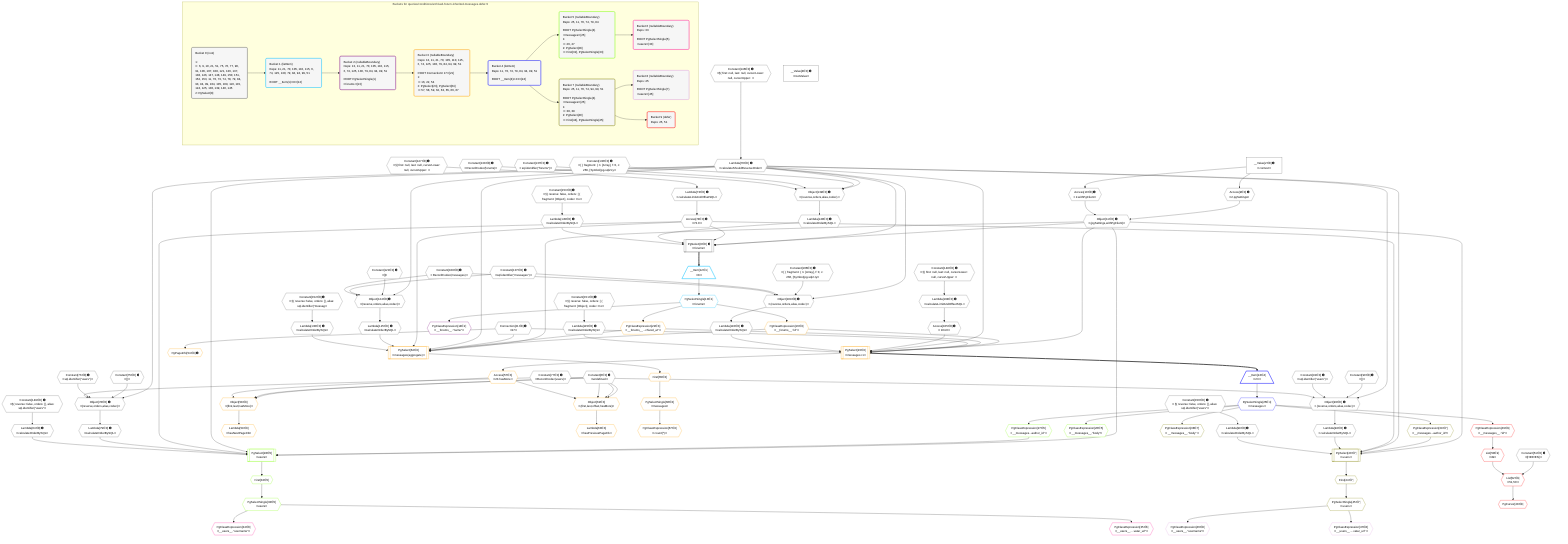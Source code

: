 %%{init: {'themeVariables': { 'fontSize': '12px'}}}%%
graph TD
    classDef path fill:#eee,stroke:#000,color:#000
    classDef plan fill:#fff,stroke-width:1px,color:#000
    classDef itemplan fill:#fff,stroke-width:2px,color:#000
    classDef unbatchedplan fill:#dff,stroke-width:1px,color:#000
    classDef sideeffectplan fill:#fcc,stroke-width:2px,color:#000
    classDef bucket fill:#f6f6f6,color:#000,stroke-width:2px,text-align:left


    %% plan dependencies
    PgSelect8[["PgSelect[8∈0] ➊<br />ᐸforumsᐳ"]]:::plan
    Object11{{"Object[11∈0] ➊<br />ᐸ{pgSettings,withPgClient}ᐳ"}}:::plan
    Lambda70{{"Lambda[70∈0] ➊<br />ᐸcalculateShouldReverseOrderᐳ"}}:::plan
    Access74{{"Access[74∈0] ➊<br />ᐸ73.0ᐳ"}}:::plan
    Lambda140{{"Lambda[140∈0] ➊<br />ᐸcalculateOrderBySQLᐳ"}}:::plan
    Lambda145{{"Lambda[145∈0] ➊<br />ᐸcalculateOrderBySQLᐳ"}}:::plan
    Object11 & Lambda70 & Access74 & Lambda140 & Lambda145 --> PgSelect8
    Object78{{"Object[78∈0] ➊<br />ᐸ{reverse,orders,alias,codec}ᐳ"}}:::plan
    Constant75{{"Constant[75∈0] ➊<br />ᐸ[]ᐳ"}}:::plan
    Constant76{{"Constant[76∈0] ➊<br />ᐸsql.identifier(”users”)ᐳ"}}:::plan
    Constant77{{"Constant[77∈0] ➊<br />ᐸRecordCodec(users)ᐳ"}}:::plan
    Lambda70 & Constant75 & Constant76 & Constant77 --> Object78
    Object93{{"Object[93∈0] ➊<br />ᐸ{reverse,orders,alias,codec}ᐳ"}}:::plan
    Constant90{{"Constant[90∈0] ➊<br />ᐸ[]ᐳ"}}:::plan
    Constant91{{"Constant[91∈0] ➊<br />ᐸsql.identifier(”users”)ᐳ"}}:::plan
    Lambda70 & Constant90 & Constant91 & Constant77 --> Object93
    Object109{{"Object[109∈0] ➊<br />ᐸ{reverse,orders,alias,codec}ᐳ"}}:::plan
    Constant106{{"Constant[106∈0] ➊<br />ᐸ[ { fragment: { n: [Array], f: 0, c: 266, [Symbol(pg-sql2-tyᐳ"}}:::plan
    Constant107{{"Constant[107∈0] ➊<br />ᐸsql.identifier(”messages”)ᐳ"}}:::plan
    Constant108{{"Constant[108∈0] ➊<br />ᐸRecordCodec(messages)ᐳ"}}:::plan
    Lambda70 & Constant106 & Constant107 & Constant108 --> Object109
    Object124{{"Object[124∈0] ➊<br />ᐸ{reverse,orders,alias,codec}ᐳ"}}:::plan
    Constant121{{"Constant[121∈0] ➊<br />ᐸ[]ᐳ"}}:::plan
    Lambda70 & Constant121 & Constant107 & Constant108 --> Object124
    Object139{{"Object[139∈0] ➊<br />ᐸ{reverse,orders,alias,codec}ᐳ"}}:::plan
    Constant136{{"Constant[136∈0] ➊<br />ᐸ[ { fragment: { n: [Array], f: 0, c: 266, [Symbol(pg-sql2-tyᐳ"}}:::plan
    Constant137{{"Constant[137∈0] ➊<br />ᐸsql.identifier(”forums”)ᐳ"}}:::plan
    Constant138{{"Constant[138∈0] ➊<br />ᐸRecordCodec(forums)ᐳ"}}:::plan
    Lambda70 & Constant136 & Constant137 & Constant138 --> Object139
    Access9{{"Access[9∈0] ➊<br />ᐸ2.pgSettingsᐳ"}}:::plan
    Access10{{"Access[10∈0] ➊<br />ᐸ2.withPgClientᐳ"}}:::plan
    Access9 & Access10 --> Object11
    __Value2["__Value[2∈0] ➊<br />ᐸcontextᐳ"]:::plan
    __Value2 --> Access9
    __Value2 --> Access10
    Constant146{{"Constant[146∈0] ➊<br />ᐸ§{ first: null, last: null, cursorLower: null, cursorUpper: ᐳ"}}:::plan
    Constant146 --> Lambda70
    Lambda73{{"Lambda[73∈0] ➊<br />ᐸcalculateLimitAndOffsetSQLᐳ"}}:::plan
    Constant147{{"Constant[147∈0] ➊<br />ᐸ§{ first: null, last: null, cursorLower: null, cursorUpper: ᐳ"}}:::plan
    Constant147 --> Lambda73
    Lambda73 --> Access74
    Lambda79{{"Lambda[79∈0] ➊<br />ᐸcalculateOrderBySQLᐳ"}}:::plan
    Object78 --> Lambda79
    Lambda84{{"Lambda[84∈0] ➊<br />ᐸcalculateOrderBySQLᐳ"}}:::plan
    Constant149{{"Constant[149∈0] ➊<br />ᐸ§{ reverse: false, orders: [], alias: sql.identifier(”users”ᐳ"}}:::plan
    Constant149 --> Lambda84
    Lambda94{{"Lambda[94∈0] ➊<br />ᐸcalculateOrderBySQLᐳ"}}:::plan
    Object93 --> Lambda94
    Lambda99{{"Lambda[99∈0] ➊<br />ᐸcalculateOrderBySQLᐳ"}}:::plan
    Constant150{{"Constant[150∈0] ➊<br />ᐸ§{ reverse: false, orders: [], alias: sql.identifier(”users”ᐳ"}}:::plan
    Constant150 --> Lambda99
    Lambda104{{"Lambda[104∈0] ➊<br />ᐸcalculateLimitAndOffsetSQLᐳ"}}:::plan
    Constant148{{"Constant[148∈0] ➊<br />ᐸ§{ first: null, last: null, cursorLower: null, cursorUpper: ᐳ"}}:::plan
    Constant148 --> Lambda104
    Access105{{"Access[105∈0] ➊<br />ᐸ104.0ᐳ"}}:::plan
    Lambda104 --> Access105
    Lambda110{{"Lambda[110∈0] ➊<br />ᐸcalculateOrderBySQLᐳ"}}:::plan
    Object109 --> Lambda110
    Lambda115{{"Lambda[115∈0] ➊<br />ᐸcalculateOrderBySQLᐳ"}}:::plan
    Constant151{{"Constant[151∈0] ➊<br />ᐸ§{ reverse: false, orders: [ { fragment: [Object], codec: Coᐳ"}}:::plan
    Constant151 --> Lambda115
    Lambda125{{"Lambda[125∈0] ➊<br />ᐸcalculateOrderBySQLᐳ"}}:::plan
    Object124 --> Lambda125
    Lambda130{{"Lambda[130∈0] ➊<br />ᐸcalculateOrderBySQLᐳ"}}:::plan
    Constant152{{"Constant[152∈0] ➊<br />ᐸ§{ reverse: false, orders: [], alias: sql.identifier(”messagᐳ"}}:::plan
    Constant152 --> Lambda130
    Object139 --> Lambda140
    Constant153{{"Constant[153∈0] ➊<br />ᐸ§{ reverse: false, orders: [ { fragment: [Object], codec: Coᐳ"}}:::plan
    Constant153 --> Lambda145
    __Value4["__Value[4∈0] ➊<br />ᐸrootValueᐳ"]:::plan
    Constant6{{"Constant[6∈0] ➊<br />ᐸundefinedᐳ"}}:::plan
    Connection21{{"Connection[21∈0] ➊<br />ᐸ17ᐳ"}}:::plan
    Constant51{{"Constant[51∈0] ➊<br />ᐸ[HIDDEN]ᐳ"}}:::plan
    __Item12[/"__Item[12∈1]<br />ᐸ8ᐳ"\]:::itemplan
    PgSelect8 ==> __Item12
    PgSelectSingle13{{"PgSelectSingle[13∈1]<br />ᐸforumsᐳ"}}:::plan
    __Item12 --> PgSelectSingle13
    PgClassExpression14{{"PgClassExpression[14∈2]<br />ᐸ__forums__.”name”ᐳ"}}:::plan
    PgSelectSingle13 --> PgClassExpression14
    PgSelect23[["PgSelect[23∈3]<br />ᐸmessages+1ᐳ"]]:::plan
    PgClassExpression16{{"PgClassExpression[16∈3]<br />ᐸ__forums__.”id”ᐳ"}}:::plan
    PgClassExpression22{{"PgClassExpression[22∈3]<br />ᐸ__forums__...chived_at”ᐳ"}}:::plan
    Object11 & PgClassExpression16 & PgClassExpression22 & Connection21 & Lambda70 & Access105 & Lambda110 & Lambda115 --> PgSelect23
    PgSelect64[["PgSelect[64∈3]<br />ᐸmessages(aggregate)ᐳ"]]:::plan
    Object11 & PgClassExpression16 & PgClassExpression22 & Connection21 & Lambda70 & Access74 & Lambda125 & Lambda130 --> PgSelect64
    Object62{{"Object[62∈3]<br />ᐸ{first,last,offset,hasMore}ᐳ"}}:::plan
    Access57{{"Access[57∈3]<br />ᐸ23.hasMoreᐳ"}}:::plan
    Constant6 & Constant6 & Constant6 & Access57 --> Object62
    Object58{{"Object[58∈3]<br />ᐸ{first,last,hasMore}ᐳ"}}:::plan
    Constant6 & Constant6 & Access57 --> Object58
    PgSelectSingle13 --> PgClassExpression16
    PgSelectSingle13 --> PgClassExpression22
    PgPageInfo54{{"PgPageInfo[54∈3] ➊"}}:::plan
    Connection21 --> PgPageInfo54
    PgSelect23 --> Access57
    Lambda59{{"Lambda[59∈3]<br />ᐸhasNextPageCbᐳ"}}:::plan
    Object58 --> Lambda59
    Lambda63{{"Lambda[63∈3]<br />ᐸhasPreviousPageCbᐳ"}}:::plan
    Object62 --> Lambda63
    First65{{"First[65∈3]"}}:::plan
    PgSelect64 --> First65
    PgSelectSingle66{{"PgSelectSingle[66∈3]<br />ᐸmessagesᐳ"}}:::plan
    First65 --> PgSelectSingle66
    PgClassExpression67{{"PgClassExpression[67∈3]<br />ᐸcount(*)ᐳ"}}:::plan
    PgSelectSingle66 --> PgClassExpression67
    __Item24[/"__Item[24∈4]<br />ᐸ23ᐳ"\]:::itemplan
    PgSelect23 ==> __Item24
    PgSelectSingle25{{"PgSelectSingle[25∈4]<br />ᐸmessagesᐳ"}}:::plan
    __Item24 --> PgSelectSingle25
    PgSelect28[["PgSelect[28∈5]<br />ᐸusersᐳ"]]:::plan
    PgClassExpression27{{"PgClassExpression[27∈5]<br />ᐸ__messages...author_id”ᐳ"}}:::plan
    Object11 & PgClassExpression27 & Lambda70 & Access74 & Lambda79 & Lambda84 --> PgSelect28
    PgClassExpression26{{"PgClassExpression[26∈5]<br />ᐸ__messages__.”body”ᐳ"}}:::plan
    PgSelectSingle25 --> PgClassExpression26
    PgSelectSingle25 --> PgClassExpression27
    First32{{"First[32∈5]"}}:::plan
    PgSelect28 --> First32
    PgSelectSingle33{{"PgSelectSingle[33∈5]<br />ᐸusersᐳ"}}:::plan
    First32 --> PgSelectSingle33
    PgClassExpression34{{"PgClassExpression[34∈6]<br />ᐸ__users__.”username”ᐳ"}}:::plan
    PgSelectSingle33 --> PgClassExpression34
    PgClassExpression35{{"PgClassExpression[35∈6]<br />ᐸ__users__....vatar_url”ᐳ"}}:::plan
    PgSelectSingle33 --> PgClassExpression35
    PgSelect40[["PgSelect[40∈7]<br />ᐸusersᐳ"]]:::plan
    PgClassExpression39{{"PgClassExpression[39∈7]<br />ᐸ__messages...author_id”ᐳ"}}:::plan
    Object11 & PgClassExpression39 & Lambda70 & Access74 & Lambda94 & Lambda99 --> PgSelect40
    PgClassExpression38{{"PgClassExpression[38∈7]<br />ᐸ__messages__.”body”ᐳ"}}:::plan
    PgSelectSingle25 --> PgClassExpression38
    PgSelectSingle25 --> PgClassExpression39
    First44{{"First[44∈7]"}}:::plan
    PgSelect40 --> First44
    PgSelectSingle45{{"PgSelectSingle[45∈7]<br />ᐸusersᐳ"}}:::plan
    First44 --> PgSelectSingle45
    PgClassExpression46{{"PgClassExpression[46∈8]<br />ᐸ__users__.”username”ᐳ"}}:::plan
    PgSelectSingle45 --> PgClassExpression46
    PgClassExpression47{{"PgClassExpression[47∈8]<br />ᐸ__users__....vatar_url”ᐳ"}}:::plan
    PgSelectSingle45 --> PgClassExpression47
    List52{{"List[52∈9]<br />ᐸ51,50ᐳ"}}:::plan
    List50{{"List[50∈9]<br />ᐸ49ᐳ"}}:::plan
    Constant51 & List50 --> List52
    PgCursor48{{"PgCursor[48∈9]"}}:::plan
    List52 --> PgCursor48
    PgClassExpression49{{"PgClassExpression[49∈9]<br />ᐸ__messages__.”id”ᐳ"}}:::plan
    PgSelectSingle25 --> PgClassExpression49
    PgClassExpression49 --> List50

    %% define steps

    subgraph "Buckets for queries/conditions/archived-forum-inherited-messages.defer-5"
    Bucket0("Bucket 0 (root)<br /><br />1: <br />ᐳ: 6, 9, 10, 21, 51, 75, 76, 77, 90, 91, 106, 107, 108, 121, 136, 137, 138, 146, 147, 148, 149, 150, 151, 152, 153, 11, 70, 73, 74, 78, 79, 84, 93, 94, 99, 104, 105, 109, 110, 115, 124, 125, 130, 139, 140, 145<br />2: PgSelect[8]"):::bucket
    classDef bucket0 stroke:#696969
    class Bucket0,__Value2,__Value4,Constant6,PgSelect8,Access9,Access10,Object11,Connection21,Constant51,Lambda70,Lambda73,Access74,Constant75,Constant76,Constant77,Object78,Lambda79,Lambda84,Constant90,Constant91,Object93,Lambda94,Lambda99,Lambda104,Access105,Constant106,Constant107,Constant108,Object109,Lambda110,Lambda115,Constant121,Object124,Lambda125,Lambda130,Constant136,Constant137,Constant138,Object139,Lambda140,Lambda145,Constant146,Constant147,Constant148,Constant149,Constant150,Constant151,Constant152,Constant153 bucket0
    Bucket1("Bucket 1 (listItem)<br />Deps: 11, 21, 70, 105, 110, 115, 6, 74, 125, 130, 79, 84, 94, 99, 51<br /><br />ROOT __Item{1}ᐸ8ᐳ[12]"):::bucket
    classDef bucket1 stroke:#00bfff
    class Bucket1,__Item12,PgSelectSingle13 bucket1
    Bucket2("Bucket 2 (nullableBoundary)<br />Deps: 13, 11, 21, 70, 105, 110, 115, 6, 74, 125, 130, 79, 84, 94, 99, 51<br /><br />ROOT PgSelectSingle{1}ᐸforumsᐳ[13]"):::bucket
    classDef bucket2 stroke:#7f007f
    class Bucket2,PgClassExpression14 bucket2
    Bucket3("Bucket 3 (nullableBoundary)<br />Deps: 13, 11, 21, 70, 105, 110, 115, 6, 74, 125, 130, 79, 84, 94, 99, 51<br /><br />ROOT Connectionᐸ17ᐳ[21]<br />1: <br />ᐳ: 16, 22, 54<br />2: PgSelect[23], PgSelect[64]<br />ᐳ: 57, 58, 59, 62, 63, 65, 66, 67"):::bucket
    classDef bucket3 stroke:#ffa500
    class Bucket3,PgClassExpression16,PgClassExpression22,PgSelect23,PgPageInfo54,Access57,Object58,Lambda59,Object62,Lambda63,PgSelect64,First65,PgSelectSingle66,PgClassExpression67 bucket3
    Bucket4("Bucket 4 (listItem)<br />Deps: 11, 70, 74, 79, 84, 94, 99, 51<br /><br />ROOT __Item{4}ᐸ23ᐳ[24]"):::bucket
    classDef bucket4 stroke:#0000ff
    class Bucket4,__Item24,PgSelectSingle25 bucket4
    Bucket5("Bucket 5 (nullableBoundary)<br />Deps: 25, 11, 70, 74, 79, 84<br /><br />ROOT PgSelectSingle{4}ᐸmessagesᐳ[25]<br />1: <br />ᐳ: 26, 27<br />2: PgSelect[28]<br />ᐳ: First[32], PgSelectSingle[33]"):::bucket
    classDef bucket5 stroke:#7fff00
    class Bucket5,PgClassExpression26,PgClassExpression27,PgSelect28,First32,PgSelectSingle33 bucket5
    Bucket6("Bucket 6 (nullableBoundary)<br />Deps: 33<br /><br />ROOT PgSelectSingle{5}ᐸusersᐳ[33]"):::bucket
    classDef bucket6 stroke:#ff1493
    class Bucket6,PgClassExpression34,PgClassExpression35 bucket6
    Bucket7("Bucket 7 (nullableBoundary)<br />Deps: 25, 11, 70, 74, 94, 99, 51<br /><br />ROOT PgSelectSingle{4}ᐸmessagesᐳ[25]<br />1: <br />ᐳ: 38, 39<br />2: PgSelect[40]<br />ᐳ: First[44], PgSelectSingle[45]"):::bucket
    classDef bucket7 stroke:#808000
    class Bucket7,PgClassExpression38,PgClassExpression39,PgSelect40,First44,PgSelectSingle45 bucket7
    Bucket8("Bucket 8 (nullableBoundary)<br />Deps: 45<br /><br />ROOT PgSelectSingle{7}ᐸusersᐳ[45]"):::bucket
    classDef bucket8 stroke:#dda0dd
    class Bucket8,PgClassExpression46,PgClassExpression47 bucket8
    Bucket9("Bucket 9 (defer)<br />Deps: 25, 51"):::bucket
    classDef bucket9 stroke:#ff0000
    class Bucket9,PgCursor48,PgClassExpression49,List50,List52 bucket9
    Bucket0 --> Bucket1
    Bucket1 --> Bucket2
    Bucket2 --> Bucket3
    Bucket3 --> Bucket4
    Bucket4 --> Bucket5 & Bucket7
    Bucket5 --> Bucket6
    Bucket7 --> Bucket8 & Bucket9
    end